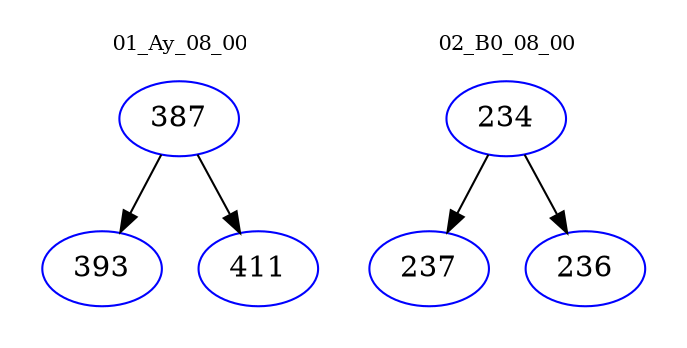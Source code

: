 digraph{
subgraph cluster_0 {
color = white
label = "01_Ay_08_00";
fontsize=10;
T0_387 [label="387", color="blue"]
T0_387 -> T0_393 [color="black"]
T0_393 [label="393", color="blue"]
T0_387 -> T0_411 [color="black"]
T0_411 [label="411", color="blue"]
}
subgraph cluster_1 {
color = white
label = "02_B0_08_00";
fontsize=10;
T1_234 [label="234", color="blue"]
T1_234 -> T1_237 [color="black"]
T1_237 [label="237", color="blue"]
T1_234 -> T1_236 [color="black"]
T1_236 [label="236", color="blue"]
}
}
